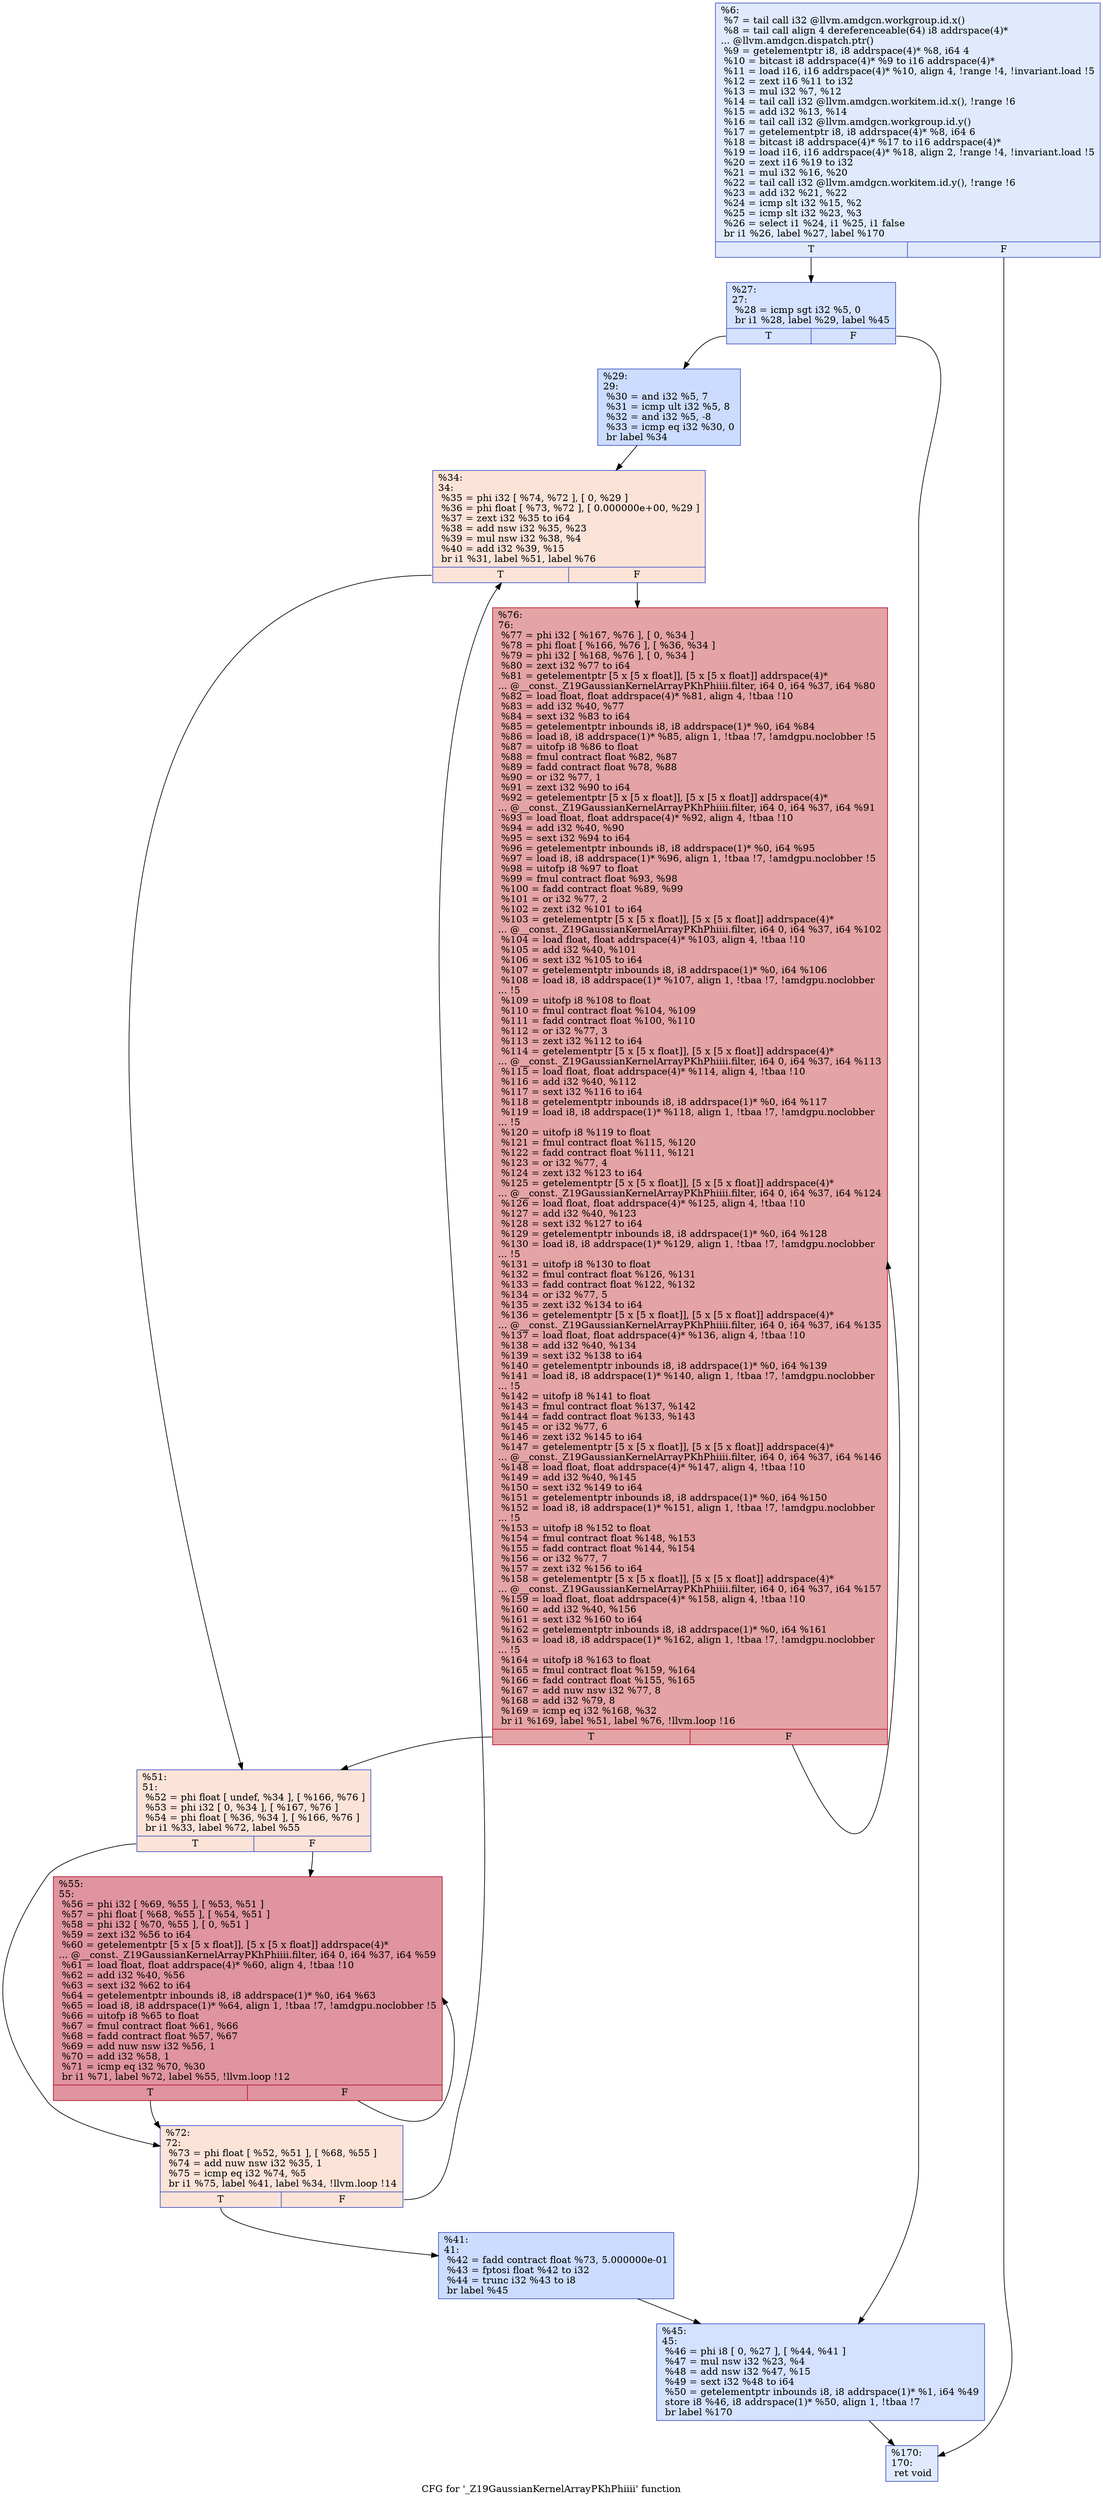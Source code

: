 digraph "CFG for '_Z19GaussianKernelArrayPKhPhiiii' function" {
	label="CFG for '_Z19GaussianKernelArrayPKhPhiiii' function";

	Node0x44fca20 [shape=record,color="#3d50c3ff", style=filled, fillcolor="#b9d0f970",label="{%6:\l  %7 = tail call i32 @llvm.amdgcn.workgroup.id.x()\l  %8 = tail call align 4 dereferenceable(64) i8 addrspace(4)*\l... @llvm.amdgcn.dispatch.ptr()\l  %9 = getelementptr i8, i8 addrspace(4)* %8, i64 4\l  %10 = bitcast i8 addrspace(4)* %9 to i16 addrspace(4)*\l  %11 = load i16, i16 addrspace(4)* %10, align 4, !range !4, !invariant.load !5\l  %12 = zext i16 %11 to i32\l  %13 = mul i32 %7, %12\l  %14 = tail call i32 @llvm.amdgcn.workitem.id.x(), !range !6\l  %15 = add i32 %13, %14\l  %16 = tail call i32 @llvm.amdgcn.workgroup.id.y()\l  %17 = getelementptr i8, i8 addrspace(4)* %8, i64 6\l  %18 = bitcast i8 addrspace(4)* %17 to i16 addrspace(4)*\l  %19 = load i16, i16 addrspace(4)* %18, align 2, !range !4, !invariant.load !5\l  %20 = zext i16 %19 to i32\l  %21 = mul i32 %16, %20\l  %22 = tail call i32 @llvm.amdgcn.workitem.id.y(), !range !6\l  %23 = add i32 %21, %22\l  %24 = icmp slt i32 %15, %2\l  %25 = icmp slt i32 %23, %3\l  %26 = select i1 %24, i1 %25, i1 false\l  br i1 %26, label %27, label %170\l|{<s0>T|<s1>F}}"];
	Node0x44fca20:s0 -> Node0x45004e0;
	Node0x44fca20:s1 -> Node0x4500570;
	Node0x45004e0 [shape=record,color="#3d50c3ff", style=filled, fillcolor="#9ebeff70",label="{%27:\l27:                                               \l  %28 = icmp sgt i32 %5, 0\l  br i1 %28, label %29, label %45\l|{<s0>T|<s1>F}}"];
	Node0x45004e0:s0 -> Node0x4500770;
	Node0x45004e0:s1 -> Node0x45007c0;
	Node0x4500770 [shape=record,color="#3d50c3ff", style=filled, fillcolor="#8caffe70",label="{%29:\l29:                                               \l  %30 = and i32 %5, 7\l  %31 = icmp ult i32 %5, 8\l  %32 = and i32 %5, -8\l  %33 = icmp eq i32 %30, 0\l  br label %34\l}"];
	Node0x4500770 -> Node0x44feb10;
	Node0x44feb10 [shape=record,color="#3d50c3ff", style=filled, fillcolor="#f6bfa670",label="{%34:\l34:                                               \l  %35 = phi i32 [ %74, %72 ], [ 0, %29 ]\l  %36 = phi float [ %73, %72 ], [ 0.000000e+00, %29 ]\l  %37 = zext i32 %35 to i64\l  %38 = add nsw i32 %35, %23\l  %39 = mul nsw i32 %38, %4\l  %40 = add i32 %39, %15\l  br i1 %31, label %51, label %76\l|{<s0>T|<s1>F}}"];
	Node0x44feb10:s0 -> Node0x4501280;
	Node0x44feb10:s1 -> Node0x4501310;
	Node0x4501450 [shape=record,color="#3d50c3ff", style=filled, fillcolor="#8caffe70",label="{%41:\l41:                                               \l  %42 = fadd contract float %73, 5.000000e-01\l  %43 = fptosi float %42 to i32\l  %44 = trunc i32 %43 to i8\l  br label %45\l}"];
	Node0x4501450 -> Node0x45007c0;
	Node0x45007c0 [shape=record,color="#3d50c3ff", style=filled, fillcolor="#9ebeff70",label="{%45:\l45:                                               \l  %46 = phi i8 [ 0, %27 ], [ %44, %41 ]\l  %47 = mul nsw i32 %23, %4\l  %48 = add nsw i32 %47, %15\l  %49 = sext i32 %48 to i64\l  %50 = getelementptr inbounds i8, i8 addrspace(1)* %1, i64 %49\l  store i8 %46, i8 addrspace(1)* %50, align 1, !tbaa !7\l  br label %170\l}"];
	Node0x45007c0 -> Node0x4500570;
	Node0x4501280 [shape=record,color="#3d50c3ff", style=filled, fillcolor="#f6bfa670",label="{%51:\l51:                                               \l  %52 = phi float [ undef, %34 ], [ %166, %76 ]\l  %53 = phi i32 [ 0, %34 ], [ %167, %76 ]\l  %54 = phi float [ %36, %34 ], [ %166, %76 ]\l  br i1 %33, label %72, label %55\l|{<s0>T|<s1>F}}"];
	Node0x4501280:s0 -> Node0x4500dc0;
	Node0x4501280:s1 -> Node0x4502290;
	Node0x4502290 [shape=record,color="#b70d28ff", style=filled, fillcolor="#b70d2870",label="{%55:\l55:                                               \l  %56 = phi i32 [ %69, %55 ], [ %53, %51 ]\l  %57 = phi float [ %68, %55 ], [ %54, %51 ]\l  %58 = phi i32 [ %70, %55 ], [ 0, %51 ]\l  %59 = zext i32 %56 to i64\l  %60 = getelementptr [5 x [5 x float]], [5 x [5 x float]] addrspace(4)*\l... @__const._Z19GaussianKernelArrayPKhPhiiii.filter, i64 0, i64 %37, i64 %59\l  %61 = load float, float addrspace(4)* %60, align 4, !tbaa !10\l  %62 = add i32 %40, %56\l  %63 = sext i32 %62 to i64\l  %64 = getelementptr inbounds i8, i8 addrspace(1)* %0, i64 %63\l  %65 = load i8, i8 addrspace(1)* %64, align 1, !tbaa !7, !amdgpu.noclobber !5\l  %66 = uitofp i8 %65 to float\l  %67 = fmul contract float %61, %66\l  %68 = fadd contract float %57, %67\l  %69 = add nuw nsw i32 %56, 1\l  %70 = add i32 %58, 1\l  %71 = icmp eq i32 %70, %30\l  br i1 %71, label %72, label %55, !llvm.loop !12\l|{<s0>T|<s1>F}}"];
	Node0x4502290:s0 -> Node0x4500dc0;
	Node0x4502290:s1 -> Node0x4502290;
	Node0x4500dc0 [shape=record,color="#3d50c3ff", style=filled, fillcolor="#f6bfa670",label="{%72:\l72:                                               \l  %73 = phi float [ %52, %51 ], [ %68, %55 ]\l  %74 = add nuw nsw i32 %35, 1\l  %75 = icmp eq i32 %74, %5\l  br i1 %75, label %41, label %34, !llvm.loop !14\l|{<s0>T|<s1>F}}"];
	Node0x4500dc0:s0 -> Node0x4501450;
	Node0x4500dc0:s1 -> Node0x44feb10;
	Node0x4501310 [shape=record,color="#b70d28ff", style=filled, fillcolor="#c32e3170",label="{%76:\l76:                                               \l  %77 = phi i32 [ %167, %76 ], [ 0, %34 ]\l  %78 = phi float [ %166, %76 ], [ %36, %34 ]\l  %79 = phi i32 [ %168, %76 ], [ 0, %34 ]\l  %80 = zext i32 %77 to i64\l  %81 = getelementptr [5 x [5 x float]], [5 x [5 x float]] addrspace(4)*\l... @__const._Z19GaussianKernelArrayPKhPhiiii.filter, i64 0, i64 %37, i64 %80\l  %82 = load float, float addrspace(4)* %81, align 4, !tbaa !10\l  %83 = add i32 %40, %77\l  %84 = sext i32 %83 to i64\l  %85 = getelementptr inbounds i8, i8 addrspace(1)* %0, i64 %84\l  %86 = load i8, i8 addrspace(1)* %85, align 1, !tbaa !7, !amdgpu.noclobber !5\l  %87 = uitofp i8 %86 to float\l  %88 = fmul contract float %82, %87\l  %89 = fadd contract float %78, %88\l  %90 = or i32 %77, 1\l  %91 = zext i32 %90 to i64\l  %92 = getelementptr [5 x [5 x float]], [5 x [5 x float]] addrspace(4)*\l... @__const._Z19GaussianKernelArrayPKhPhiiii.filter, i64 0, i64 %37, i64 %91\l  %93 = load float, float addrspace(4)* %92, align 4, !tbaa !10\l  %94 = add i32 %40, %90\l  %95 = sext i32 %94 to i64\l  %96 = getelementptr inbounds i8, i8 addrspace(1)* %0, i64 %95\l  %97 = load i8, i8 addrspace(1)* %96, align 1, !tbaa !7, !amdgpu.noclobber !5\l  %98 = uitofp i8 %97 to float\l  %99 = fmul contract float %93, %98\l  %100 = fadd contract float %89, %99\l  %101 = or i32 %77, 2\l  %102 = zext i32 %101 to i64\l  %103 = getelementptr [5 x [5 x float]], [5 x [5 x float]] addrspace(4)*\l... @__const._Z19GaussianKernelArrayPKhPhiiii.filter, i64 0, i64 %37, i64 %102\l  %104 = load float, float addrspace(4)* %103, align 4, !tbaa !10\l  %105 = add i32 %40, %101\l  %106 = sext i32 %105 to i64\l  %107 = getelementptr inbounds i8, i8 addrspace(1)* %0, i64 %106\l  %108 = load i8, i8 addrspace(1)* %107, align 1, !tbaa !7, !amdgpu.noclobber\l... !5\l  %109 = uitofp i8 %108 to float\l  %110 = fmul contract float %104, %109\l  %111 = fadd contract float %100, %110\l  %112 = or i32 %77, 3\l  %113 = zext i32 %112 to i64\l  %114 = getelementptr [5 x [5 x float]], [5 x [5 x float]] addrspace(4)*\l... @__const._Z19GaussianKernelArrayPKhPhiiii.filter, i64 0, i64 %37, i64 %113\l  %115 = load float, float addrspace(4)* %114, align 4, !tbaa !10\l  %116 = add i32 %40, %112\l  %117 = sext i32 %116 to i64\l  %118 = getelementptr inbounds i8, i8 addrspace(1)* %0, i64 %117\l  %119 = load i8, i8 addrspace(1)* %118, align 1, !tbaa !7, !amdgpu.noclobber\l... !5\l  %120 = uitofp i8 %119 to float\l  %121 = fmul contract float %115, %120\l  %122 = fadd contract float %111, %121\l  %123 = or i32 %77, 4\l  %124 = zext i32 %123 to i64\l  %125 = getelementptr [5 x [5 x float]], [5 x [5 x float]] addrspace(4)*\l... @__const._Z19GaussianKernelArrayPKhPhiiii.filter, i64 0, i64 %37, i64 %124\l  %126 = load float, float addrspace(4)* %125, align 4, !tbaa !10\l  %127 = add i32 %40, %123\l  %128 = sext i32 %127 to i64\l  %129 = getelementptr inbounds i8, i8 addrspace(1)* %0, i64 %128\l  %130 = load i8, i8 addrspace(1)* %129, align 1, !tbaa !7, !amdgpu.noclobber\l... !5\l  %131 = uitofp i8 %130 to float\l  %132 = fmul contract float %126, %131\l  %133 = fadd contract float %122, %132\l  %134 = or i32 %77, 5\l  %135 = zext i32 %134 to i64\l  %136 = getelementptr [5 x [5 x float]], [5 x [5 x float]] addrspace(4)*\l... @__const._Z19GaussianKernelArrayPKhPhiiii.filter, i64 0, i64 %37, i64 %135\l  %137 = load float, float addrspace(4)* %136, align 4, !tbaa !10\l  %138 = add i32 %40, %134\l  %139 = sext i32 %138 to i64\l  %140 = getelementptr inbounds i8, i8 addrspace(1)* %0, i64 %139\l  %141 = load i8, i8 addrspace(1)* %140, align 1, !tbaa !7, !amdgpu.noclobber\l... !5\l  %142 = uitofp i8 %141 to float\l  %143 = fmul contract float %137, %142\l  %144 = fadd contract float %133, %143\l  %145 = or i32 %77, 6\l  %146 = zext i32 %145 to i64\l  %147 = getelementptr [5 x [5 x float]], [5 x [5 x float]] addrspace(4)*\l... @__const._Z19GaussianKernelArrayPKhPhiiii.filter, i64 0, i64 %37, i64 %146\l  %148 = load float, float addrspace(4)* %147, align 4, !tbaa !10\l  %149 = add i32 %40, %145\l  %150 = sext i32 %149 to i64\l  %151 = getelementptr inbounds i8, i8 addrspace(1)* %0, i64 %150\l  %152 = load i8, i8 addrspace(1)* %151, align 1, !tbaa !7, !amdgpu.noclobber\l... !5\l  %153 = uitofp i8 %152 to float\l  %154 = fmul contract float %148, %153\l  %155 = fadd contract float %144, %154\l  %156 = or i32 %77, 7\l  %157 = zext i32 %156 to i64\l  %158 = getelementptr [5 x [5 x float]], [5 x [5 x float]] addrspace(4)*\l... @__const._Z19GaussianKernelArrayPKhPhiiii.filter, i64 0, i64 %37, i64 %157\l  %159 = load float, float addrspace(4)* %158, align 4, !tbaa !10\l  %160 = add i32 %40, %156\l  %161 = sext i32 %160 to i64\l  %162 = getelementptr inbounds i8, i8 addrspace(1)* %0, i64 %161\l  %163 = load i8, i8 addrspace(1)* %162, align 1, !tbaa !7, !amdgpu.noclobber\l... !5\l  %164 = uitofp i8 %163 to float\l  %165 = fmul contract float %159, %164\l  %166 = fadd contract float %155, %165\l  %167 = add nuw nsw i32 %77, 8\l  %168 = add i32 %79, 8\l  %169 = icmp eq i32 %168, %32\l  br i1 %169, label %51, label %76, !llvm.loop !16\l|{<s0>T|<s1>F}}"];
	Node0x4501310:s0 -> Node0x4501280;
	Node0x4501310:s1 -> Node0x4501310;
	Node0x4500570 [shape=record,color="#3d50c3ff", style=filled, fillcolor="#b9d0f970",label="{%170:\l170:                                              \l  ret void\l}"];
}
